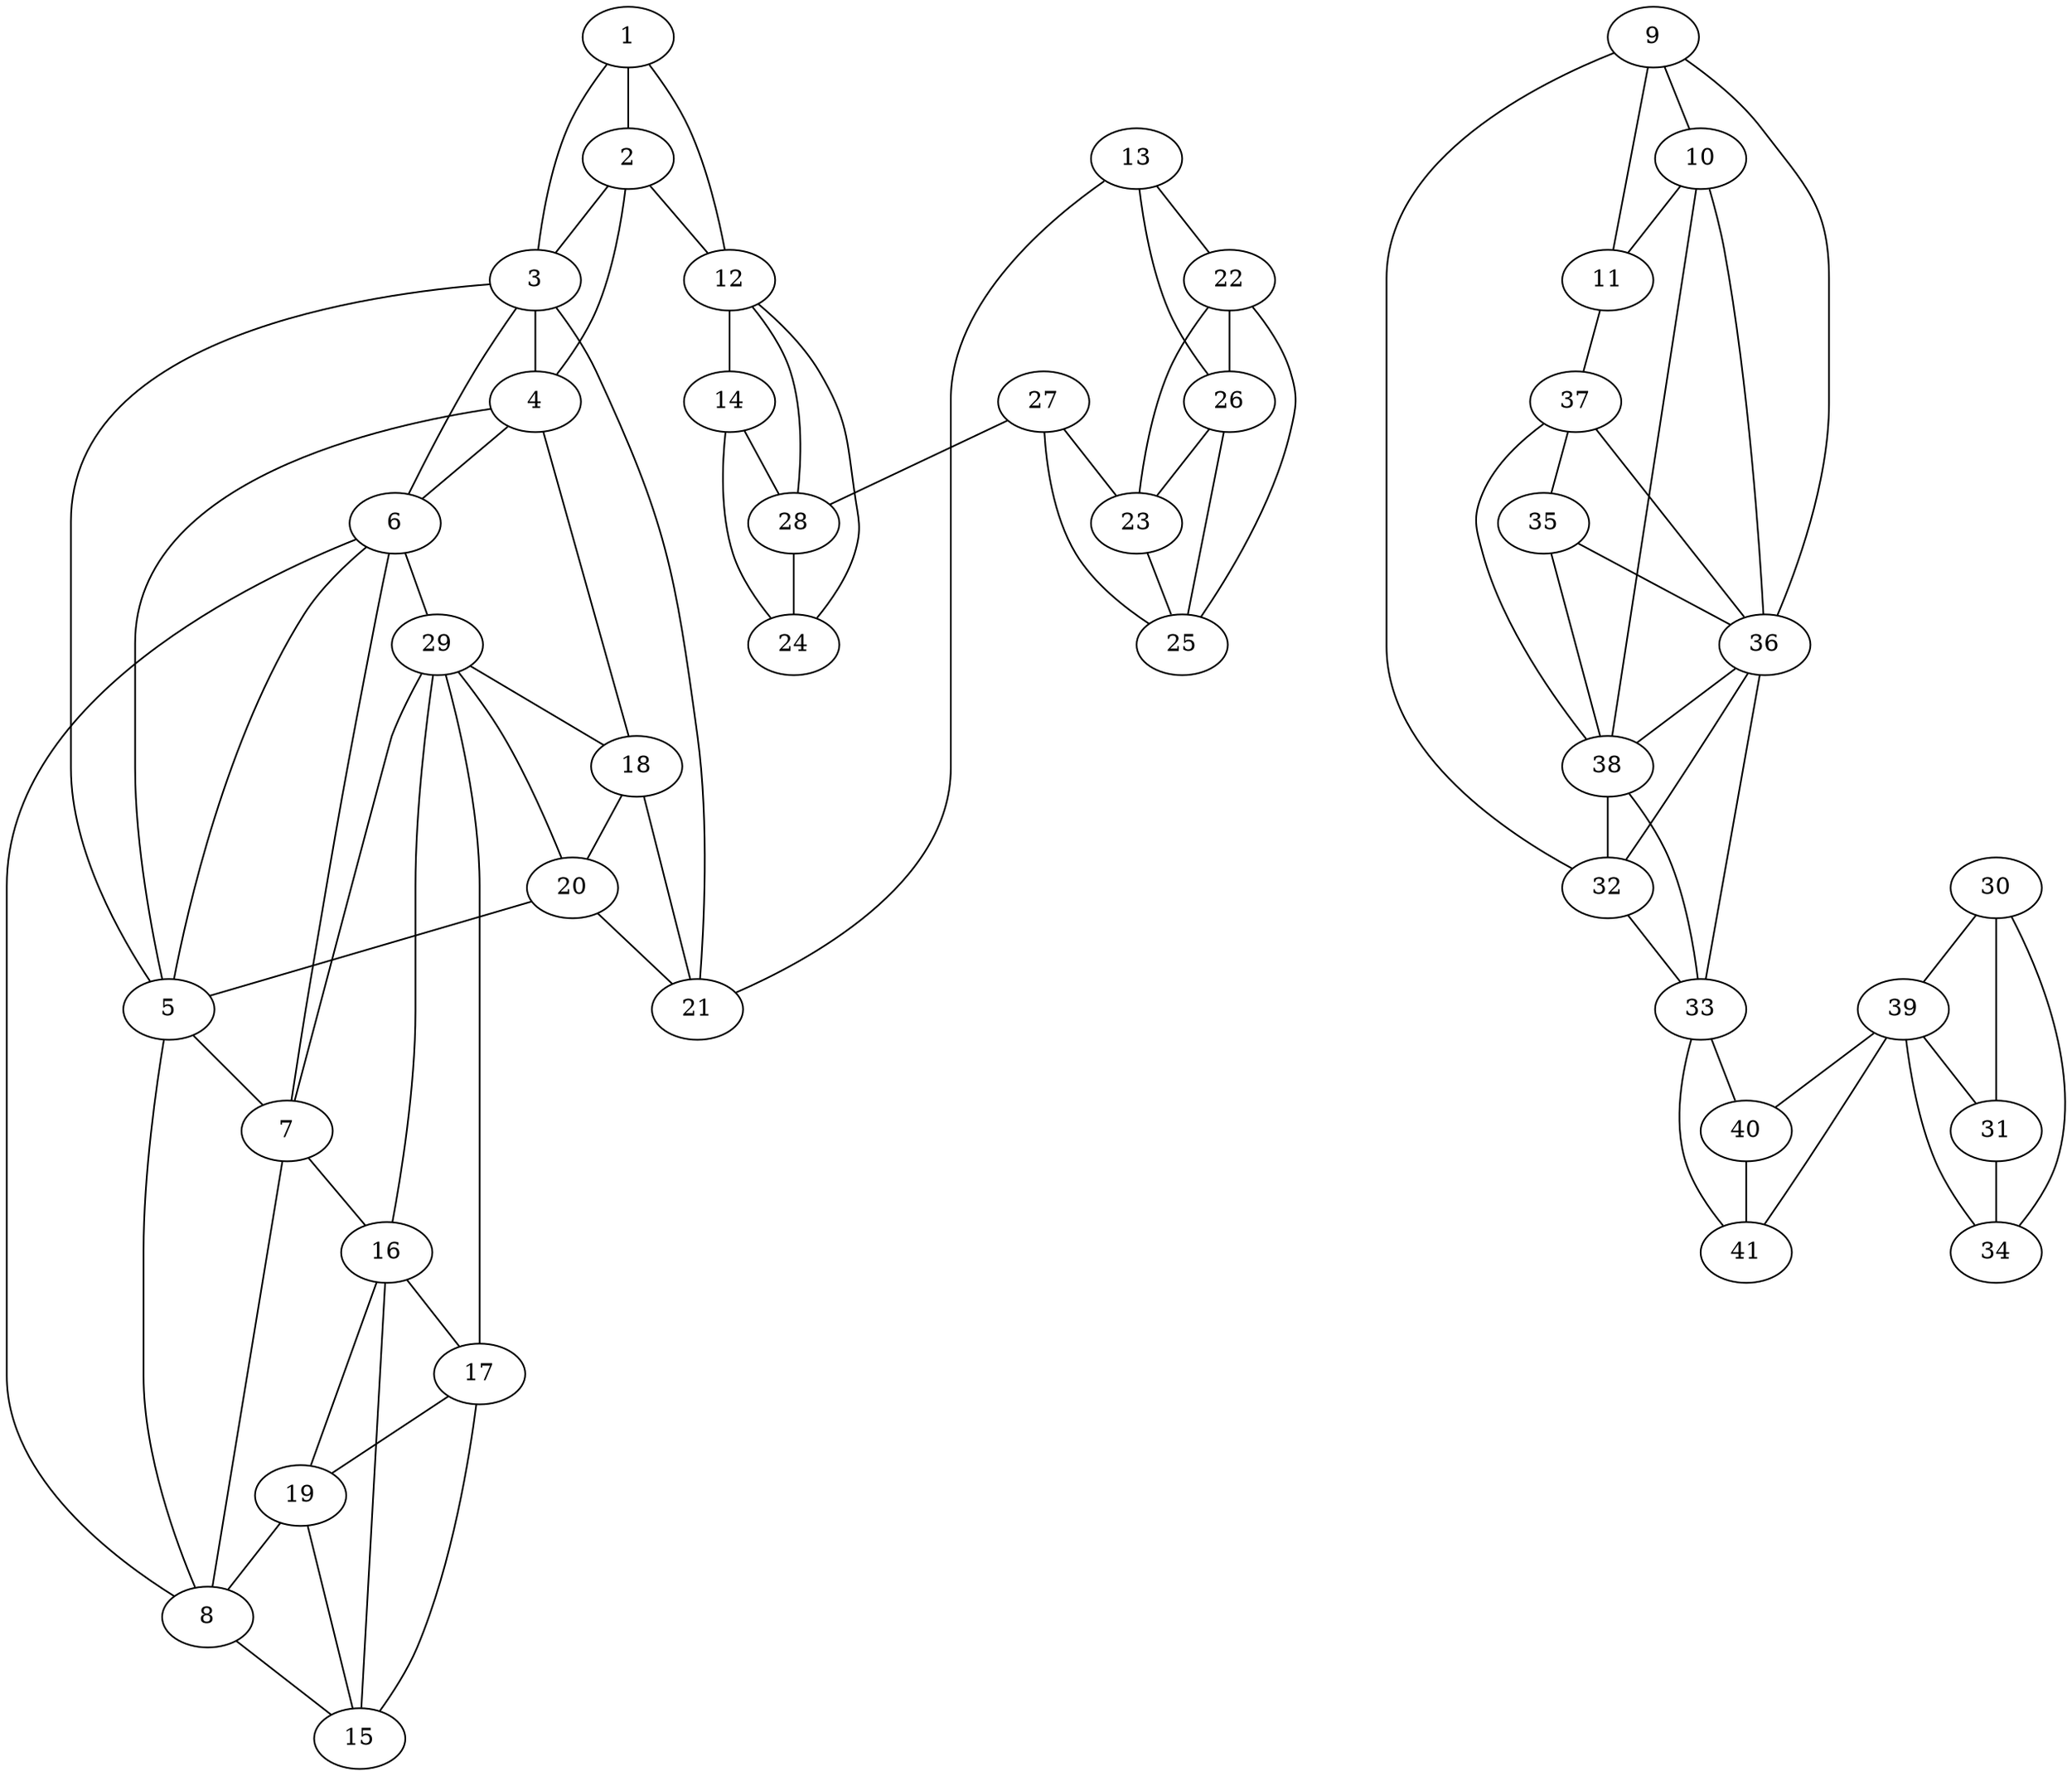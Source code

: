 graph pdb1g6v {
	1	 [aaLength=6,
		sequence=HWHKDF,
		type=0];
	2	 [aaLength=5,
		sequence=PIAKG,
		type=0];
	1 -- 2	 [distance0="6.768549",
		frequency=1,
		type0=1];
	3	 [aaLength=3,
		sequence=YGD,
		type=0];
	1 -- 3	 [distance0="112.2115",
		frequency=1,
		type0=2];
	12	 [aaLength=2,
		sequence=DI,
		type=1];
	1 -- 12	 [distance0="114.0151",
		frequency=1,
		type0=3];
	2 -- 3	 [distance0="106.2053",
		frequency=1,
		type0=2];
	4	 [aaLength=6,
		sequence=FGKAVQ,
		type=0];
	2 -- 4	 [distance0="109.2791",
		frequency=1,
		type0=3];
	2 -- 12	 [distance0="6.0",
		frequency=1,
		type0=4];
	6	 [aaLength=6,
		sequence=LDSIKT,
		type=0];
	3 -- 6	 [distance0="50.09316",
		frequency=1,
		type0=3];
	5	 [aaLength=9,
		sequence=PGLQKVVDV,
		type=0];
	3 -- 5	 [distance0="43.56988",
		frequency=1,
		type0=2];
	3 -- 4	 [distance0="7.449187",
		distance1="0.0",
		frequency=2,
		type0=1,
		type1=5];
	4 -- 6	 [distance0="44.26947",
		frequency=1,
		type0=3];
	4 -- 5	 [distance0="38.94922",
		frequency=1,
		type0=2];
	18	 [aaLength=11,
		sequence=AVLGIFLKVGS,
		type=1];
	4 -- 18	 [distance0="5.0",
		frequency=1,
		type0=4];
	5 -- 6	 [distance0="14.47665",
		distance1="0.0",
		frequency=2,
		type0=1,
		type1=5];
	7	 [aaLength=6,
		sequence=PRGLLP,
		type=0];
	5 -- 7	 [distance0="28.69697",
		frequency=1,
		type0=2];
	29	 [aaLength=2,
		sequence=AD,
		type=1];
	6 -- 29	 [distance0="4.0",
		frequency=1,
		type0=4];
	7 -- 6	 [distance0="26.22748",
		frequency=1,
		type0=1];
	16	 [aaLength=3,
		sequence=WTY,
		type=1];
	7 -- 16	 [distance0="5.0",
		frequency=1,
		type0=4];
	8	 [aaLength=6,
		sequence=VLKFRK,
		type=0];
	8 -- 6	 [distance0="60.0381",
		frequency=1,
		type0=2];
	8 -- 5	 [distance0="68.00605",
		frequency=1,
		type0=3];
	8 -- 7	 [distance0="43.9776",
		frequency=1,
		type0=1];
	15	 [aaLength=2,
		sequence=AS,
		type=1];
	8 -- 15	 [distance0="29.0",
		frequency=1,
		type0=4];
	9	 [aaLength=5,
		sequence=vanDerWaals,
		type=0];
	10	 [aaLength=6,
		sequence=vanDerWaals,
		type=0];
	9 -- 10	 [distance0="31.50666",
		frequency=1,
		type0=2];
	11	 [aaLength=5,
		sequence=vanDerWaals,
		type=0];
	9 -- 11	 [distance0="29.07503",
		frequency=1,
		type0=1];
	36	 [aaLength=7,
		sequence=vanDerWaals,
		type=1];
	9 -- 36	 [distance0="68.20635",
		distance1="0.0",
		frequency=2,
		type0=3,
		type1=5];
	10 -- 11	 [distance0="18.24437",
		distance1="0.0",
		frequency=2,
		type0=1,
		type1=4];
	10 -- 36	 [distance0="90.42507",
		frequency=1,
		type0=3];
	37	 [aaLength=2,
		sequence=vanDerWaals,
		type=1];
	11 -- 37	 [distance0="84.48416",
		distance1="0.0",
		frequency=2,
		type0=3,
		type1=4];
	14	 [aaLength=2,
		sequence=KY,
		type=1];
	12 -- 14	 [distance0="7.0",
		distance1="5.0",
		frequency=2,
		type0=1,
		type1=4];
	24	 [aaLength=4,
		sequence=LSVS,
		type=1];
	12 -- 24	 [distance0="15.0",
		frequency=1,
		type0=2];
	28	 [aaLength=6,
		sequence=SLRILN,
		type=1];
	12 -- 28	 [distance0="24.0",
		frequency=1,
		type0=3];
	13	 [aaLength=2,
		sequence=TV,
		type=1];
	21	 [aaLength=9,
		sequence=AELHLVHWN,
		type=1];
	13 -- 21	 [distance0="8.0",
		distance1="6.0",
		frequency=2,
		type0=1,
		type1=4];
	22	 [aaLength=10,
		sequence=YRLIQFHFHW,
		type=1];
	13 -- 22	 [distance0="20.0",
		frequency=1,
		type0=2];
	26	 [aaLength=10,
		sequence=YRLIQFHFHW,
		type=1];
	13 -- 26	 [distance0="20.0",
		frequency=1,
		type0=3];
	14 -- 28	 [distance0="17.0",
		frequency=1,
		type0=3];
	15 -- 16	 [distance0="66.0",
		frequency=1,
		type0=3];
	17	 [aaLength=3,
		sequence=VLK,
		type=1];
	15 -- 17	 [distance0="47.0",
		frequency=1,
		type0=2];
	19	 [aaLength=4,
		sequence=SVSS,
		type=1];
	15 -- 19	 [distance0="41.0",
		frequency=1,
		type0=1];
	16 -- 17	 [distance0="19.0",
		distance1="16.0",
		frequency=2,
		type0=2,
		type1=4];
	16 -- 29	 [distance0="18.0",
		frequency=1,
		type0=1];
	17 -- 19	 [distance0="3.0",
		frequency=1,
		type0=4];
	17 -- 29	 [distance0="37.0",
		frequency=1,
		type0=3];
	20	 [aaLength=11,
		sequence=AVLGIFLKVGS,
		type=1];
	18 -- 20	 [distance0="0.0",
		distance1="0.0",
		frequency=2,
		type0=1,
		type1=5];
	18 -- 21	 [distance0="25.0",
		frequency=1,
		type0=2];
	19 -- 8	 [distance0="2.0",
		frequency=1,
		type0=4];
	19 -- 16	 [distance0="25.0",
		frequency=1,
		type0=2];
	20 -- 5	 [distance0="2.0",
		frequency=1,
		type0=4];
	20 -- 21	 [distance0="25.0",
		frequency=1,
		type0=2];
	20 -- 29	 [distance0="32.0",
		frequency=1,
		type0=3];
	21 -- 3	 [distance0="2.0",
		frequency=1,
		type0=4];
	23	 [aaLength=4,
		sequence=VLKG,
		type=1];
	22 -- 23	 [distance0="10.0",
		frequency=1,
		type0=2];
	22 -- 26	 [distance0="0.0",
		distance1="0.0",
		frequency=2,
		type0=1,
		type1=5];
	25	 [aaLength=4,
		sequence=VLKG,
		type=1];
	23 -- 25	 [distance0="0.0",
		frequency=1,
		type0=1];
	24 -- 14	 [distance0="8.0",
		frequency=1,
		type0=1];
	25 -- 22	 [distance0="10.0",
		frequency=1,
		type0=2];
	25 -- 26	 [distance0="10.0",
		frequency=1,
		type0=3];
	26 -- 23	 [distance0="10.0",
		frequency=1,
		type0=2];
	27	 [aaLength=5,
		sequence=FNVEF,
		type=1];
	27 -- 23	 [distance0="12.0",
		frequency=1,
		type0=2];
	27 -- 25	 [distance0="12.0",
		distance1="7.0",
		frequency=2,
		type0=3,
		type1=4];
	27 -- 28	 [distance0="10.0",
		frequency=1,
		type0=1];
	28 -- 24	 [distance0="9.0",
		frequency=1,
		type0=1];
	29 -- 7	 [distance0="5.0",
		frequency=1,
		type0=4];
	29 -- 18	 [distance0="32.0",
		frequency=1,
		type0=2];
	30	 [aaLength=5,
		sequence=vanDerWaals,
		type=1];
	31	 [aaLength=9,
		sequence=vanDerWaals,
		type=1];
	30 -- 31	 [distance0="14.0",
		frequency=1,
		type0=2];
	34	 [aaLength=4,
		sequence=vanDerWaals,
		type=1];
	30 -- 34	 [distance0="7.0",
		distance1="0.0",
		frequency=2,
		type0=1,
		type1=4];
	39	 [aaLength=6,
		sequence=vanDerWaals,
		type=1];
	30 -- 39	 [distance0="31.0",
		frequency=1,
		type0=3];
	31 -- 34	 [distance0="7.0",
		frequency=1,
		type0=1];
	32	 [aaLength=6,
		sequence=vanDerWaals,
		type=1];
	32 -- 9	 [distance0="0.0",
		frequency=1,
		type0=4];
	33	 [aaLength=5,
		sequence=vanDerWaals,
		type=1];
	32 -- 33	 [distance0="11.0",
		frequency=1,
		type0=1];
	32 -- 36	 [distance0="13.0",
		frequency=1,
		type0=2];
	40	 [aaLength=7,
		sequence=vanDerWaals,
		type=1];
	33 -- 40	 [distance0="20.0",
		frequency=1,
		type0=3];
	41	 [aaLength=4,
		sequence=vanDerWaals,
		type=1];
	33 -- 41	 [distance0="11.0",
		frequency=1,
		type0=2];
	34 -- 39	 [distance0="24.0",
		frequency=1,
		type0=3];
	35	 [aaLength=6,
		sequence=vanDerWaals,
		type=1];
	35 -- 36	 [distance0="30.0",
		frequency=1,
		type0=2];
	38	 [aaLength=7,
		sequence=vanDerWaals,
		type=1];
	35 -- 38	 [distance0="30.0",
		frequency=1,
		type0=3];
	36 -- 33	 [distance0="24.0",
		frequency=1,
		type0=3];
	36 -- 38	 [distance0="0.0",
		distance1="0.0",
		frequency=2,
		type0=1,
		type1=5];
	37 -- 35	 [distance0="0.0",
		frequency=1,
		type0=4];
	37 -- 36	 [distance0="25.0",
		frequency=1,
		type0=2];
	37 -- 38	 [distance0="25.0",
		frequency=1,
		type0=3];
	38 -- 10	 [distance0="0.0",
		frequency=1,
		type0=4];
	38 -- 32	 [distance0="13.0",
		frequency=1,
		type0=2];
	38 -- 33	 [distance0="24.0",
		frequency=1,
		type0=3];
	39 -- 31	 [distance0="17.0",
		frequency=1,
		type0=2];
	39 -- 40	 [distance0="12.0",
		distance1="0.0",
		frequency=2,
		type0=1,
		type1=4];
	39 -- 41	 [distance0="21.0",
		frequency=1,
		type0=3];
	40 -- 41	 [distance0="9.0",
		distance1="0.0",
		frequency=2,
		type0=1,
		type1=4];
}
